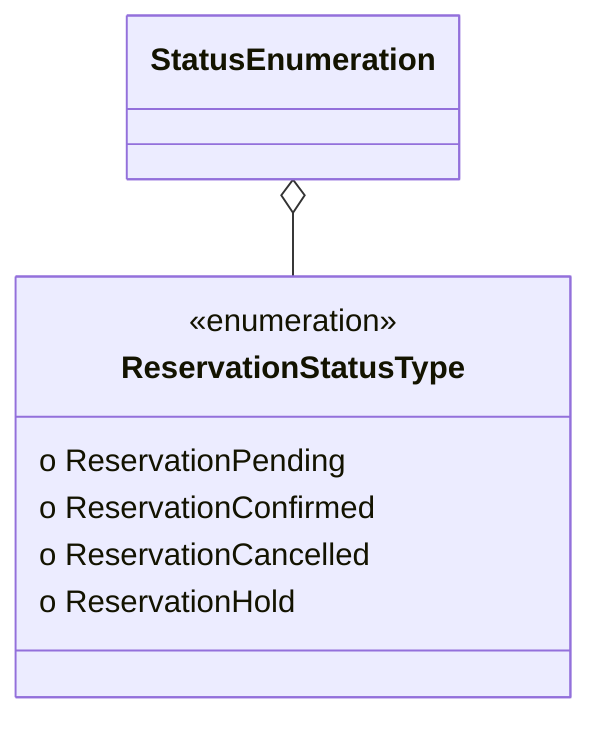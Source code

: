 classDiagram
StatusEnumeration o-- ReservationStatusType
  class ReservationStatusType {
<<enumeration>>
  o ReservationPending
  o ReservationConfirmed
  o ReservationCancelled
  o ReservationHold
}